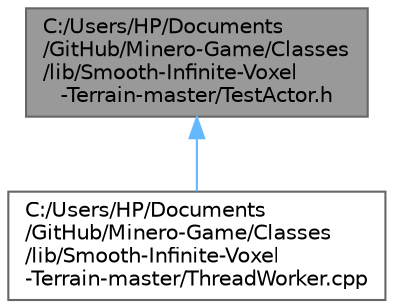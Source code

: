 digraph "C:/Users/HP/Documents/GitHub/Minero-Game/Classes/lib/Smooth-Infinite-Voxel-Terrain-master/TestActor.h"
{
 // LATEX_PDF_SIZE
  bgcolor="transparent";
  edge [fontname=Helvetica,fontsize=10,labelfontname=Helvetica,labelfontsize=10];
  node [fontname=Helvetica,fontsize=10,shape=box,height=0.2,width=0.4];
  Node1 [id="Node000001",label="C:/Users/HP/Documents\l/GitHub/Minero-Game/Classes\l/lib/Smooth-Infinite-Voxel\l-Terrain-master/TestActor.h",height=0.2,width=0.4,color="gray40", fillcolor="grey60", style="filled", fontcolor="black",tooltip=" "];
  Node1 -> Node2 [id="edge3_Node000001_Node000002",dir="back",color="steelblue1",style="solid",tooltip=" "];
  Node2 [id="Node000002",label="C:/Users/HP/Documents\l/GitHub/Minero-Game/Classes\l/lib/Smooth-Infinite-Voxel\l-Terrain-master/ThreadWorker.cpp",height=0.2,width=0.4,color="grey40", fillcolor="white", style="filled",URL="$_classes_2lib_2_smooth-_infinite-_voxel-_terrain-master_2_thread_worker_8cpp.html",tooltip=" "];
}

